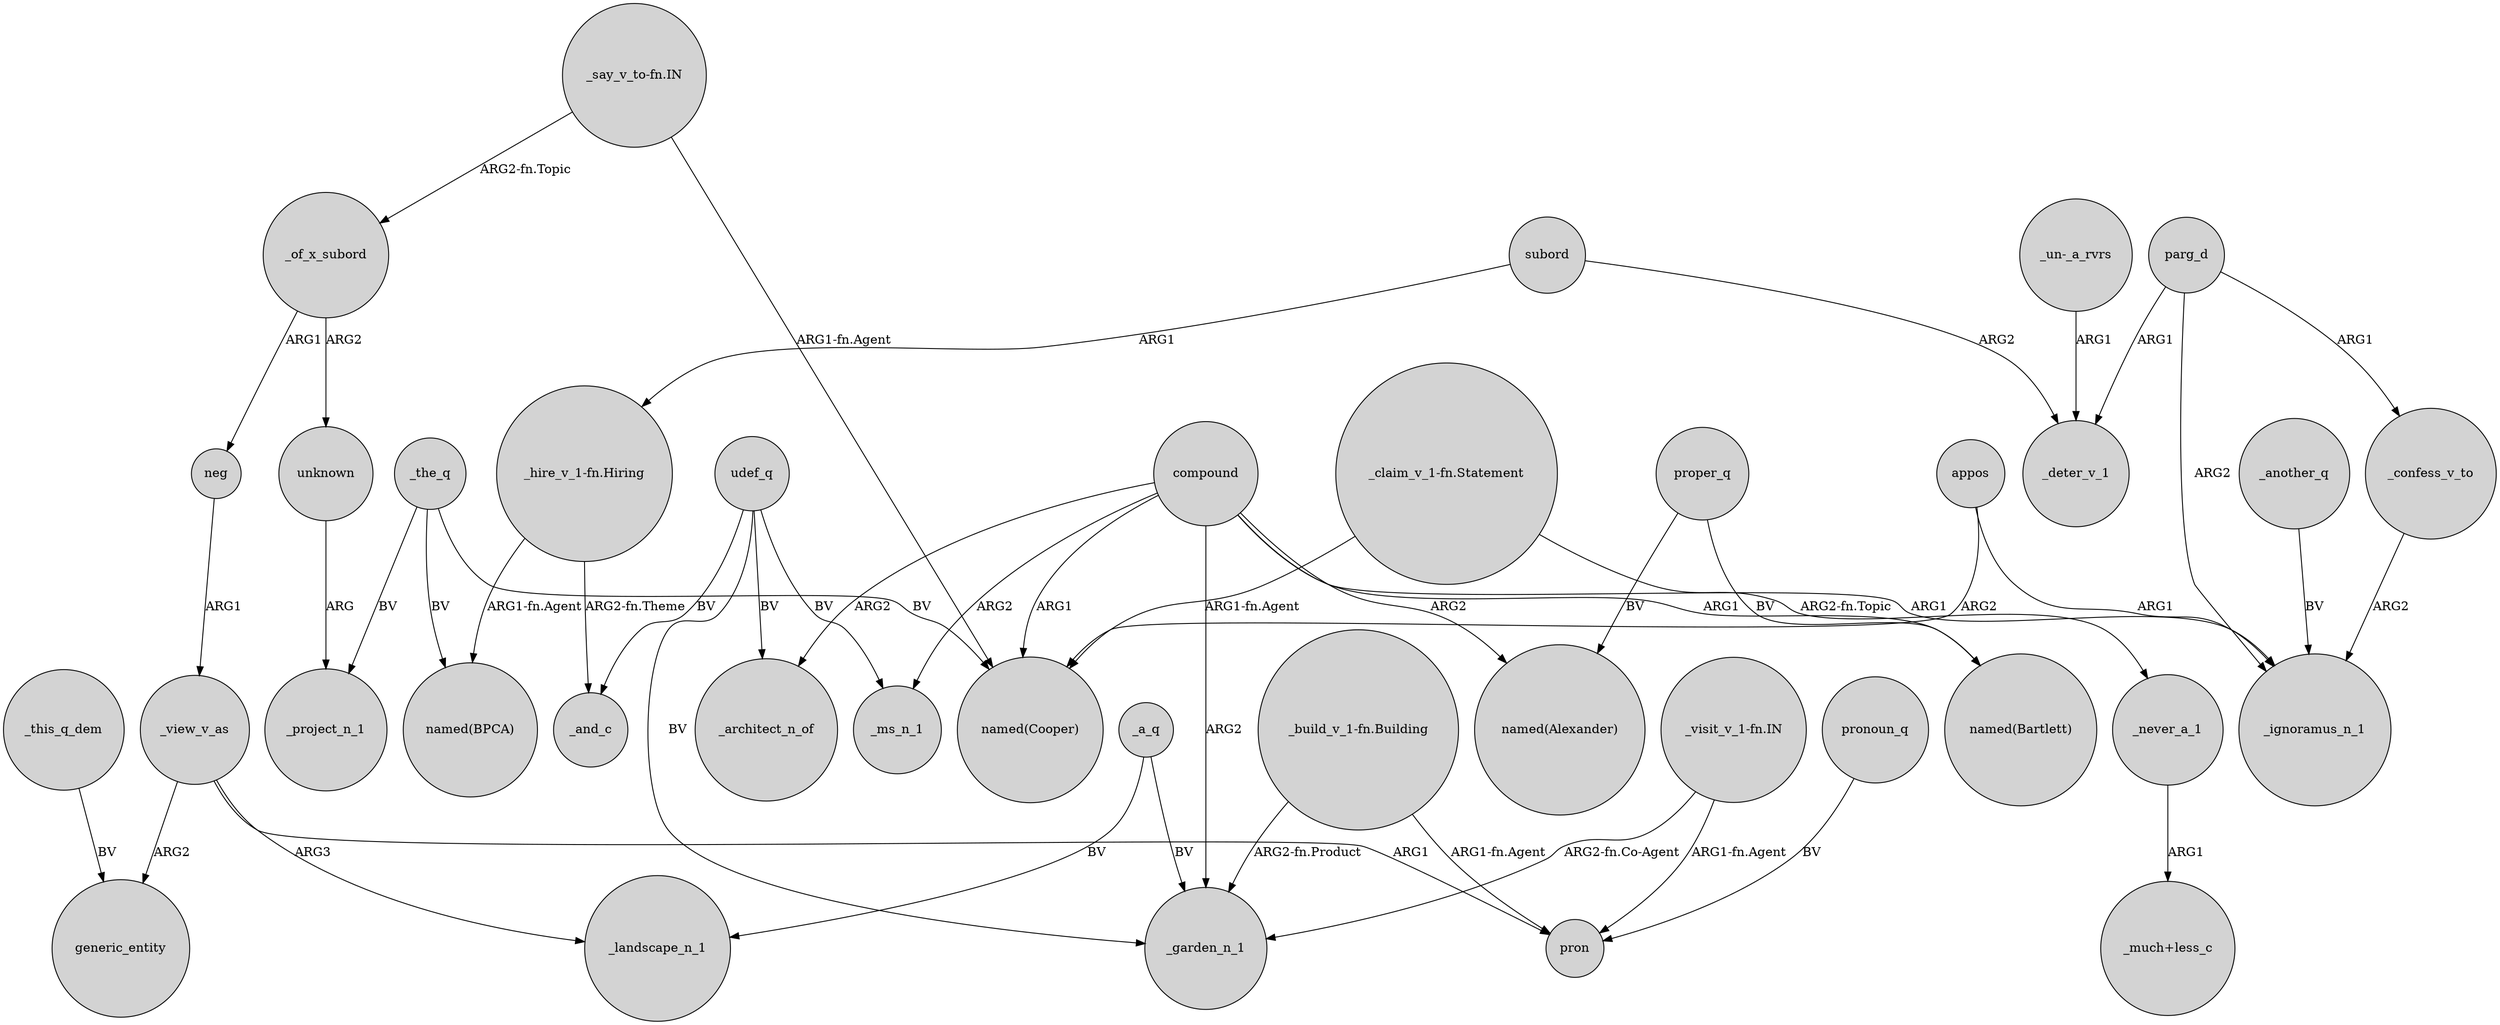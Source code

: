 digraph {
	node [shape=circle style=filled]
	udef_q -> _architect_n_of [label=BV]
	"_visit_v_1-fn.IN" -> _garden_n_1 [label="ARG2-fn.Co-Agent"]
	_a_q -> _garden_n_1 [label=BV]
	subord -> _deter_v_1 [label=ARG2]
	proper_q -> "named(Alexander)" [label=BV]
	compound -> _architect_n_of [label=ARG2]
	udef_q -> _garden_n_1 [label=BV]
	_confess_v_to -> _ignoramus_n_1 [label=ARG2]
	"_say_v_to-fn.IN" -> "named(Cooper)" [label="ARG1-fn.Agent"]
	_the_q -> _project_n_1 [label=BV]
	_view_v_as -> pron [label=ARG1]
	_another_q -> _ignoramus_n_1 [label=BV]
	"_claim_v_1-fn.Statement" -> "named(Cooper)" [label="ARG1-fn.Agent"]
	"_claim_v_1-fn.Statement" -> _never_a_1 [label="ARG2-fn.Topic"]
	compound -> _ms_n_1 [label=ARG2]
	compound -> _garden_n_1 [label=ARG2]
	compound -> "named(Bartlett)" [label=ARG1]
	pronoun_q -> pron [label=BV]
	udef_q -> _ms_n_1 [label=BV]
	"_say_v_to-fn.IN" -> _of_x_subord [label="ARG2-fn.Topic"]
	_this_q_dem -> generic_entity [label=BV]
	proper_q -> "named(Bartlett)" [label=BV]
	compound -> "named(Alexander)" [label=ARG2]
	_a_q -> _landscape_n_1 [label=BV]
	parg_d -> _confess_v_to [label=ARG1]
	_view_v_as -> _landscape_n_1 [label=ARG3]
	_the_q -> "named(Cooper)" [label=BV]
	subord -> "_hire_v_1-fn.Hiring" [label=ARG1]
	parg_d -> _ignoramus_n_1 [label=ARG2]
	unknown -> _project_n_1 [label=ARG]
	appos -> "named(Cooper)" [label=ARG2]
	"_un-_a_rvrs" -> _deter_v_1 [label=ARG1]
	_the_q -> "named(BPCA)" [label=BV]
	"_hire_v_1-fn.Hiring" -> _and_c [label="ARG2-fn.Theme"]
	"_build_v_1-fn.Building" -> _garden_n_1 [label="ARG2-fn.Product"]
	"_hire_v_1-fn.Hiring" -> "named(BPCA)" [label="ARG1-fn.Agent"]
	_view_v_as -> generic_entity [label=ARG2]
	_never_a_1 -> "_much+less_c" [label=ARG1]
	compound -> "named(Cooper)" [label=ARG1]
	udef_q -> _and_c [label=BV]
	parg_d -> _deter_v_1 [label=ARG1]
	appos -> _ignoramus_n_1 [label=ARG1]
	"_build_v_1-fn.Building" -> pron [label="ARG1-fn.Agent"]
	_of_x_subord -> neg [label=ARG1]
	_of_x_subord -> unknown [label=ARG2]
	neg -> _view_v_as [label=ARG1]
	"_visit_v_1-fn.IN" -> pron [label="ARG1-fn.Agent"]
	compound -> _ignoramus_n_1 [label=ARG1]
}
